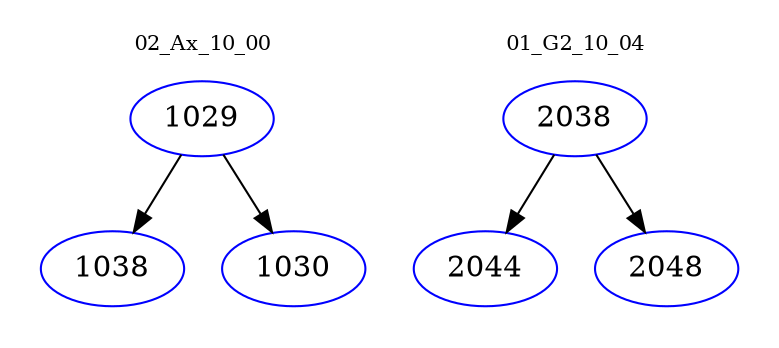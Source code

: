 digraph{
subgraph cluster_0 {
color = white
label = "02_Ax_10_00";
fontsize=10;
T0_1029 [label="1029", color="blue"]
T0_1029 -> T0_1038 [color="black"]
T0_1038 [label="1038", color="blue"]
T0_1029 -> T0_1030 [color="black"]
T0_1030 [label="1030", color="blue"]
}
subgraph cluster_1 {
color = white
label = "01_G2_10_04";
fontsize=10;
T1_2038 [label="2038", color="blue"]
T1_2038 -> T1_2044 [color="black"]
T1_2044 [label="2044", color="blue"]
T1_2038 -> T1_2048 [color="black"]
T1_2048 [label="2048", color="blue"]
}
}
